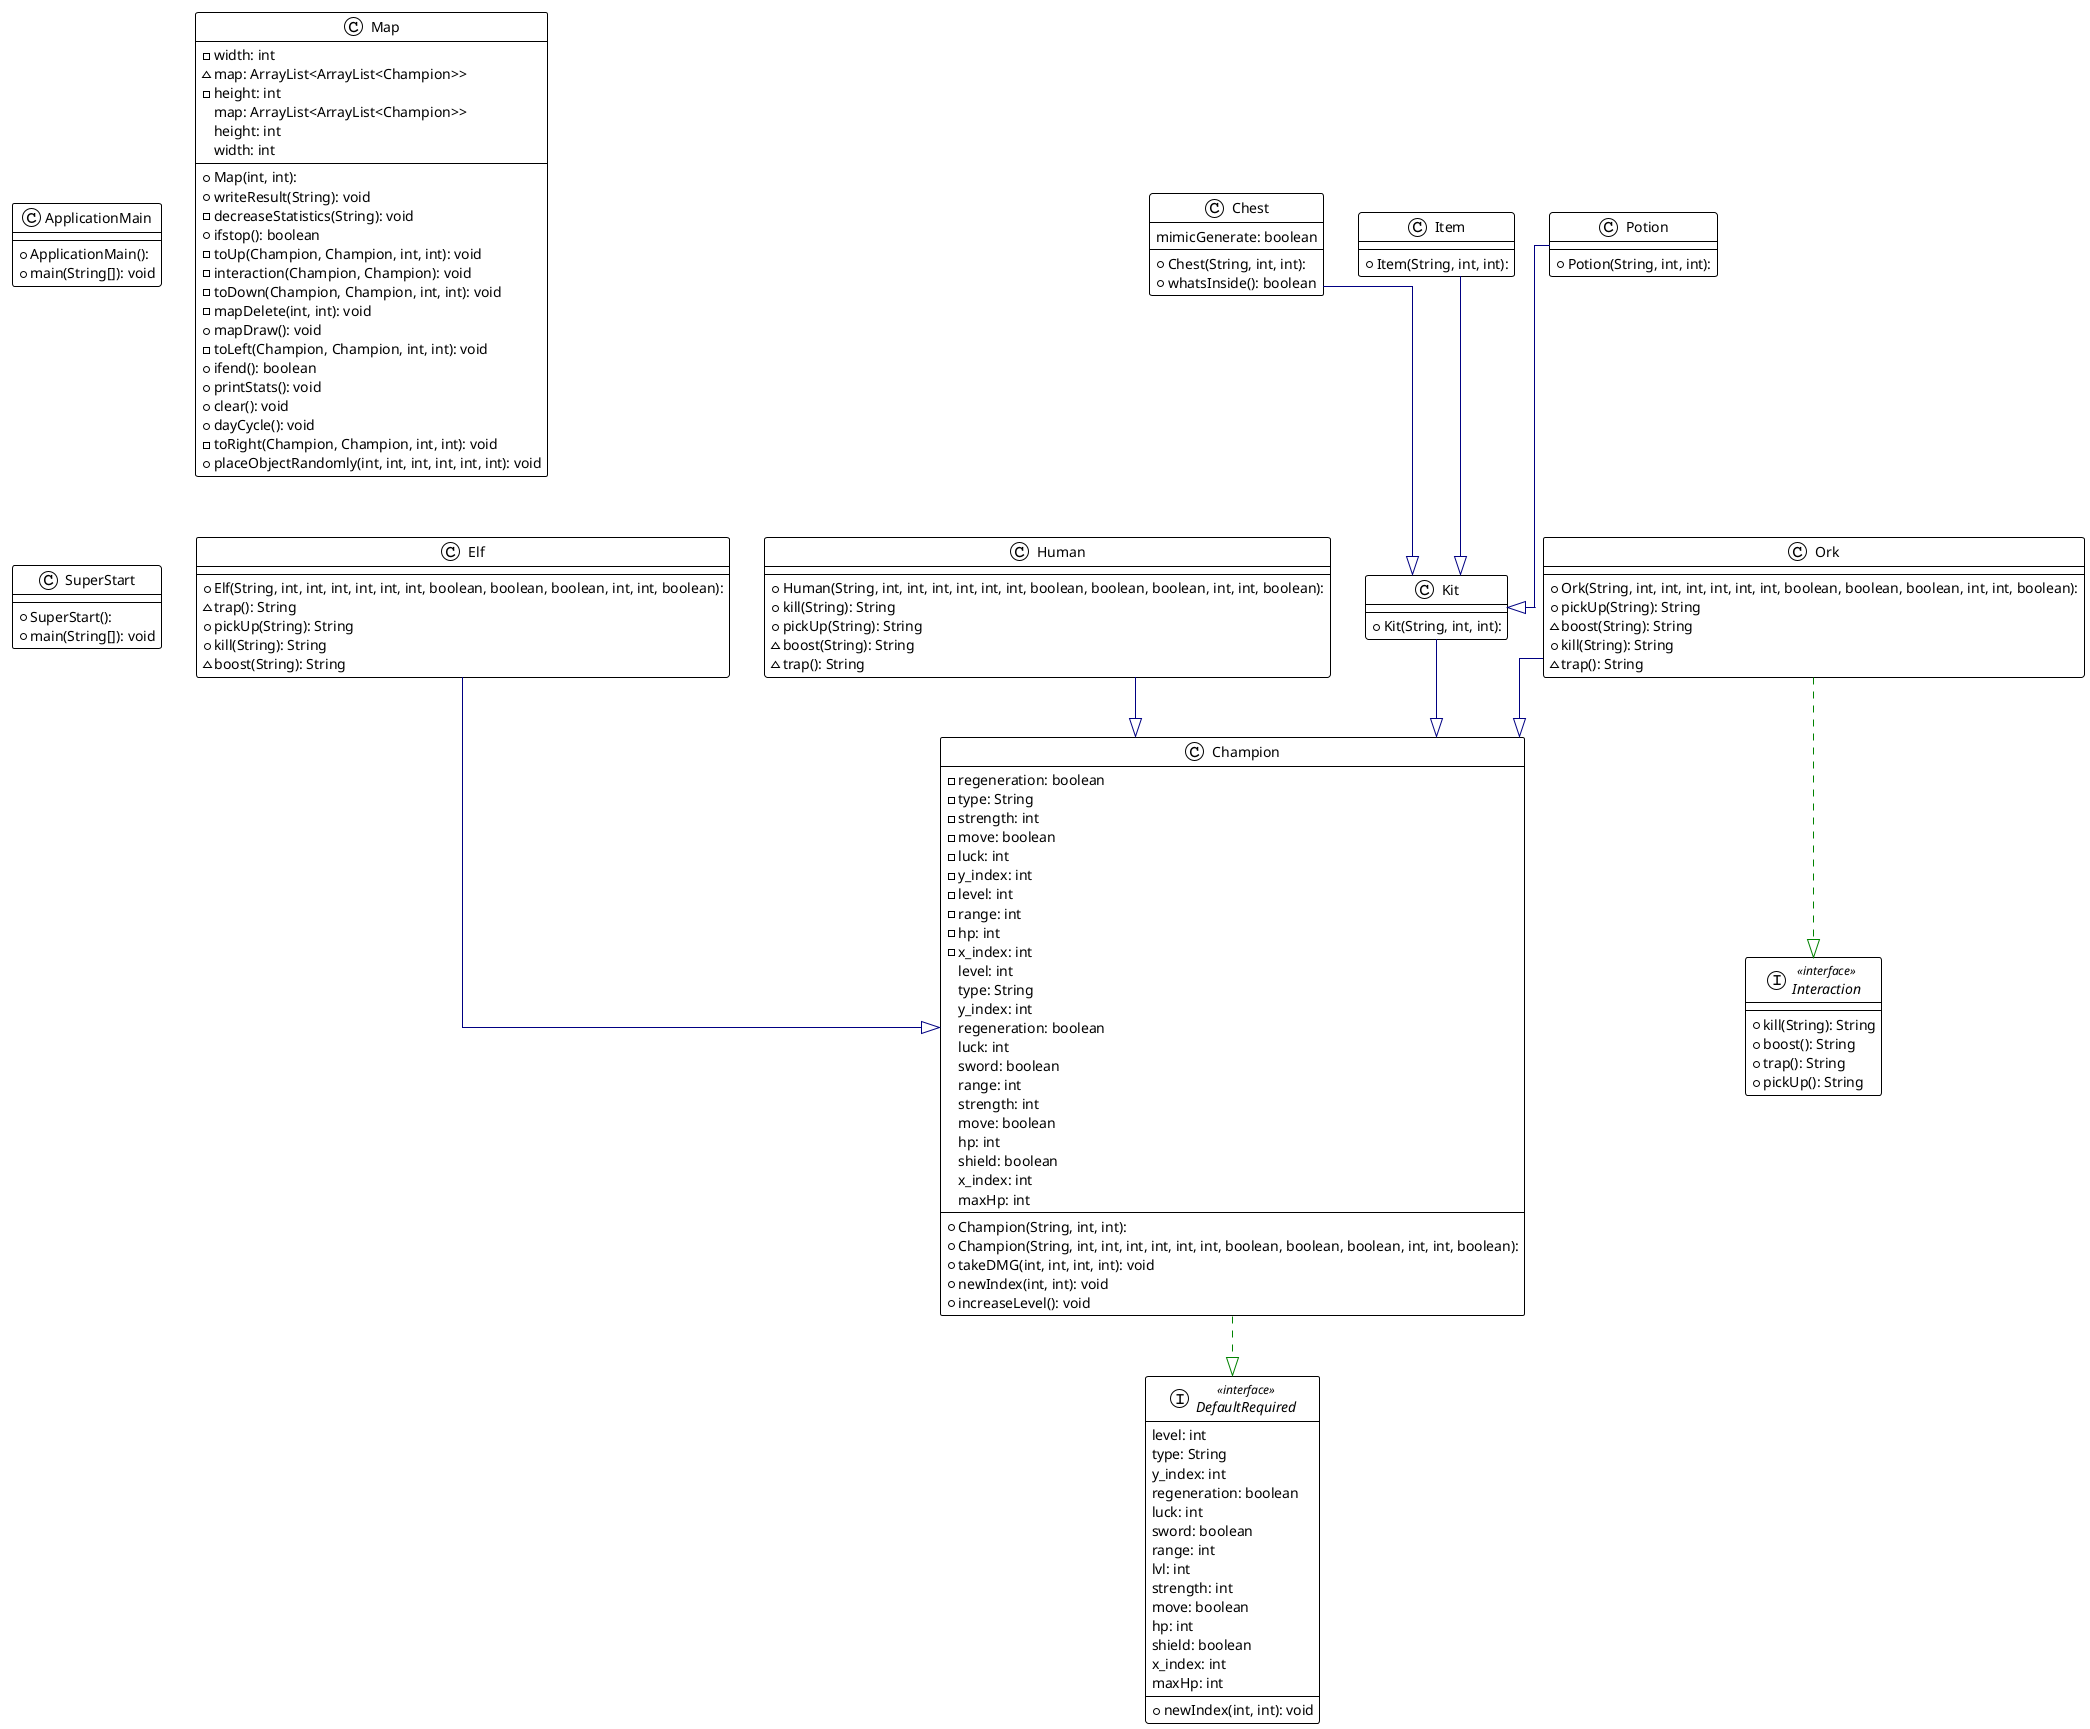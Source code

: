 @startuml

!theme plain
top to bottom direction
skinparam linetype ortho

class ApplicationMain {
  + ApplicationMain(): 
  + main(String[]): void
}
class Champion {
  + Champion(String, int, int): 
  + Champion(String, int, int, int, int, int, int, boolean, boolean, boolean, int, int, boolean): 
  - regeneration: boolean
  - type: String
  - strength: int
  - move: boolean
  - luck: int
  - y_index: int
  - level: int
  - range: int
  - hp: int
  - x_index: int
  + takeDMG(int, int, int, int): void
  + newIndex(int, int): void
  + increaseLevel(): void
   level: int
   type: String
   y_index: int
   regeneration: boolean
   luck: int
   sword: boolean
   range: int
   strength: int
   move: boolean
   hp: int
   shield: boolean
   x_index: int
   maxHp: int
}
class Chest {
  + Chest(String, int, int): 
  + whatsInside(): boolean
   mimicGenerate: boolean
}
interface DefaultRequired << interface >> {
  + newIndex(int, int): void
   level: int
   type: String
   y_index: int
   regeneration: boolean
   luck: int
   sword: boolean
   range: int
   lvl: int
   strength: int
   move: boolean
   hp: int
   shield: boolean
   x_index: int
   maxHp: int
}
class Elf {
  + Elf(String, int, int, int, int, int, int, boolean, boolean, boolean, int, int, boolean): 
  ~ trap(): String
  + pickUp(String): String
  + kill(String): String
  ~ boost(String): String
}
class Human {
  + Human(String, int, int, int, int, int, int, boolean, boolean, boolean, int, int, boolean): 
  + kill(String): String
  + pickUp(String): String
  ~ boost(String): String
  ~ trap(): String
}
interface Interaction << interface >> {
  + kill(String): String
  + boost(): String
  + trap(): String
  + pickUp(): String
}
class Item {
  + Item(String, int, int): 
}
class Kit {
  + Kit(String, int, int): 
}
class Map {
  + Map(int, int): 
  - width: int
  ~ map: ArrayList<ArrayList<Champion>>
  - height: int
  + writeResult(String): void
  - decreaseStatistics(String): void
  + ifstop(): boolean
  - toUp(Champion, Champion, int, int): void
  - interaction(Champion, Champion): void
  - toDown(Champion, Champion, int, int): void
  - mapDelete(int, int): void
  + mapDraw(): void
  - toLeft(Champion, Champion, int, int): void
  + ifend(): boolean
  + printStats(): void
  + clear(): void
  + dayCycle(): void
  - toRight(Champion, Champion, int, int): void
  + placeObjectRandomly(int, int, int, int, int, int): void
   map: ArrayList<ArrayList<Champion>>
   height: int
   width: int
}
class Ork {
  + Ork(String, int, int, int, int, int, int, boolean, boolean, boolean, int, int, boolean): 
  + pickUp(String): String
  ~ boost(String): String
  + kill(String): String
  ~ trap(): String
}
class Potion {
  + Potion(String, int, int): 
}
class SuperStart {
  + SuperStart(): 
  + main(String[]): void
}

Champion         -[#008200,dashed]-^  DefaultRequired 
Chest            -[#000082,plain]-^  Kit             
Elf              -[#000082,plain]-^  Champion        
Human            -[#000082,plain]-^  Champion        
Item             -[#000082,plain]-^  Kit             
Kit              -[#000082,plain]-^  Champion        
Ork              -[#000082,plain]-^  Champion        
Ork              -[#008200,dashed]-^  Interaction     
Potion           -[#000082,plain]-^  Kit             
@enduml
